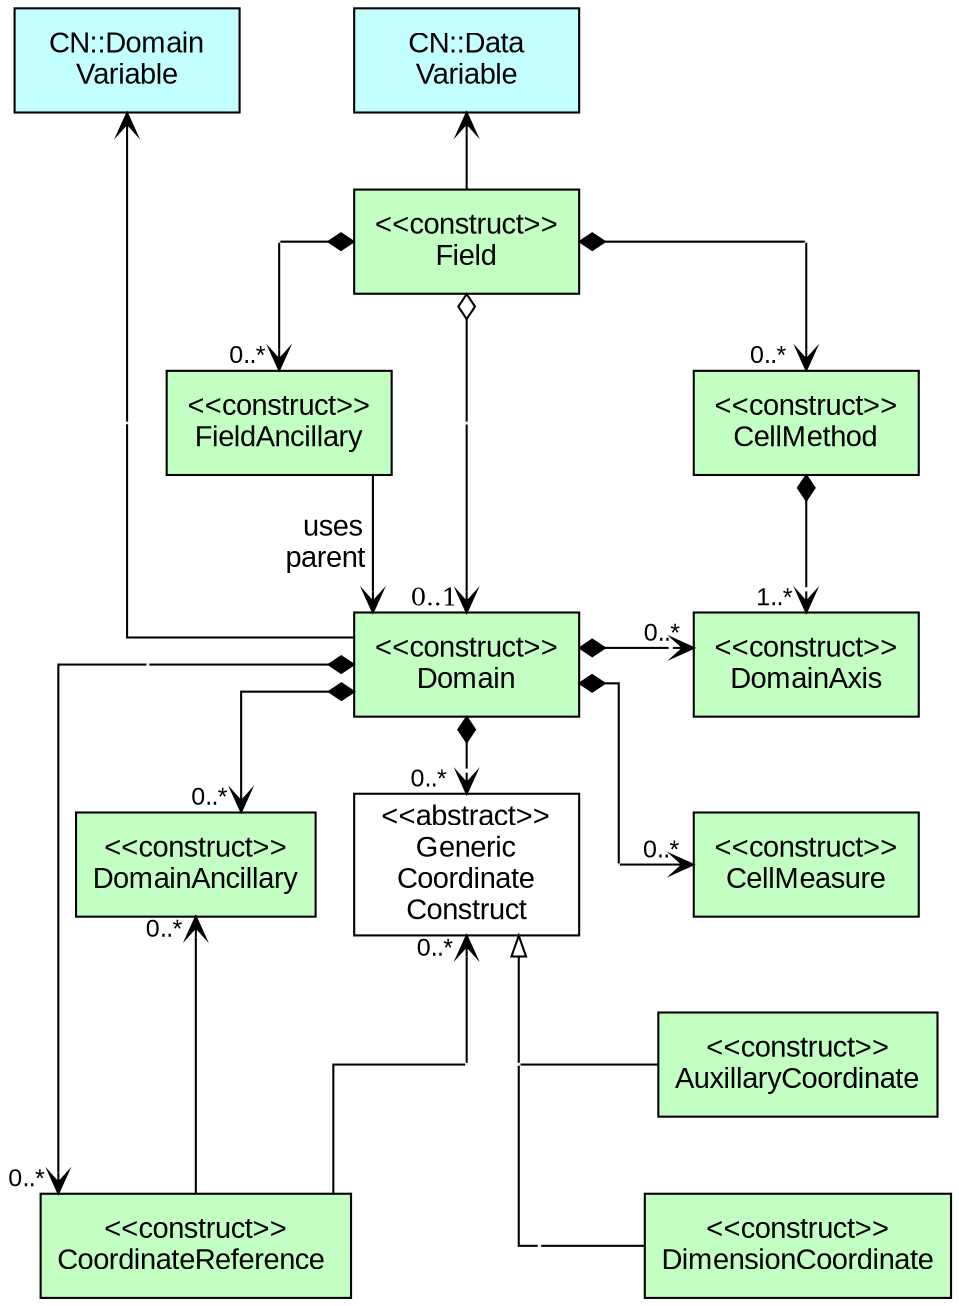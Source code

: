 digraph {splines=ortho nodesep="+0.25"

node [
     style=filled
     shape=rectangle
     fillcolor="#C3FFC2"
     width=1.5
     height=0.7
     fontname="Arial"
     ]

# CF-netCDF variables
DomainVariable [
	       fillcolor="#C3FFFF"
	       label="CN::Domain\nVariable"
	       ]
DataVariable [
	     fillcolor="#C3FFFF"
	     label="CN::Data\nVariable"
	     ]

# CF data model constructs
Domain [
       label="<<construct>>\nDomain"
       ]
Field [				      
      label="<<construct>>\nField"
      ]
CellMethod [
	   label="<<construct>>\nCellMethod"
	   ]
DomainAxis [
	   label="<<construct>>\nDomainAxis"
	   ]
DomainAncillary [
	    label="<<construct>>\nDomainAncillary"
	    ]
CellMeasure [
	    label="<<construct>>\nCellMeasure"
	    ]
CoordinateReference [
		    label="<<construct>>\nCoordinateReference "
		    ]
AuxiliaryCoordinate [
		    label="<<construct>>\nAuxillaryCoordinate"
		    ]
DimensionCoordinate [
		    label="<<construct>>\nDimensionCoordinate"
		    ]
FieldAncillary [
	       label="<<construct>>\nFieldAncillary"
	       ]
GenericCoordinate [
		  label="<<abstract>>\nGeneric\nCoordinate\nConstruct"
		  fillcolor=white
		  ]

# These are invisible nodes used to aid in layout
node [
     width=0
     height=0
     size=fixed
     shape=none
     label=""
     ]
route1
route2
route3
route4
route5
route6
route7
route8
route9

DataVariable -> Field [dir=back arrowtail=vee weight=100]

Field -> route8 [arrowtail=odiamond arrowhead=none dir=both weight=100]
route8 -> Domain [arrowtail=none arrowhead=vee dir=bothhead
                  headlabel="0..1 " weight=100 labelfontsize=12.0 weight=100]
route1 -> Field [arrowhead=diamond]
Field -> route2 [arrowtail=diamond arrowhead=none dir=both]
{rank=same; route1, Field, route2}

edge [arrowtail=vee
      arrowhead=diamond
      dir=both
      arrowsize=1.0
      fontname="Arial"
      labelfontsize=12.0
      ]

Domain -> GenericCoordinate [taillabel="0..*   " weight=100]
route2 -> CellMethod [arrowhead=vee arrowtail=none headlabel="0..*   "
                      weight=100]
route1 -> FieldAncillary [arrowhead=vee arrowtail=none headlabel="0..*  "
       	                  weight=100]
Domain -> DomainAxis [arrowtail=vee arrowhead=diamond taillabel="0..*  "]
{rank=same; Domain, DomainAxis}

route6 -> Domain [arrowtail=none]
{rank=same;route6, Domain}
route6 -> CoordinateReference [arrowtail=none arrowhead=vee headlabel="0..*  "]

Domain -> route7 [arrowtail=diamond arrowhead=none]
route7-> CellMeasure [headlabel="0..*  " arrowhead=vee arrowtail=none]
Domain -> DomainAncillary [headlabel="0..*  " arrowhead=vee arrowtail=diamond]
FieldAncillary -> Domain [label="uses      \nparent        "
                          arrowhead=vee arrowtail=none labelfontsize=12.0] 

DomainVariable -> route9 [dir=back arrowtail=vee]
route9 -> Domain [arrowtail=none arrowhead=none]

{rank=same; DomainVariable, DataVariable}
{rank=same; route9, FieldAncillary}


GenericCoordinate -> route4 [arrowhead=none arrowtail=empty weight=100]
route4 -> AuxiliaryCoordinate [dir=none]
{rank=same; route4, AuxiliaryCoordinate}
route4 -> route5 [dir=none]
route5 -> DimensionCoordinate [dir=none]
{rank=same; route5, DimensionCoordinate}
{rank=same;DomainAncillary, GenericCoordinate, route7, CellMeasure}

DomainAncillary -> CoordinateReference [arrowhead=none, arrowtail=vee
                                        taillabel="0..*  "
				        weight=100]

CellMethod -> DomainAxis [taillabel="1..*  " weight=100]
GenericCoordinate -> route3 [arrowhead=none arrowtail=vee taillabel="0..*  " weight=100]
route3 -> CoordinateReference [dir=none]
{rank=same; CoordinateReference, DimensionCoordinate}

# These are invisible edges used to aid in layout
DomainAxis -> AuxiliaryCoordinate [style=invis]
DomainAxis -> CellMeasure [style=invis weight=100]
CellMeasure -> AuxiliaryCoordinate [style=invis]
AuxiliaryCoordinate -> DimensionCoordinate[style=invis weight=100]

}
